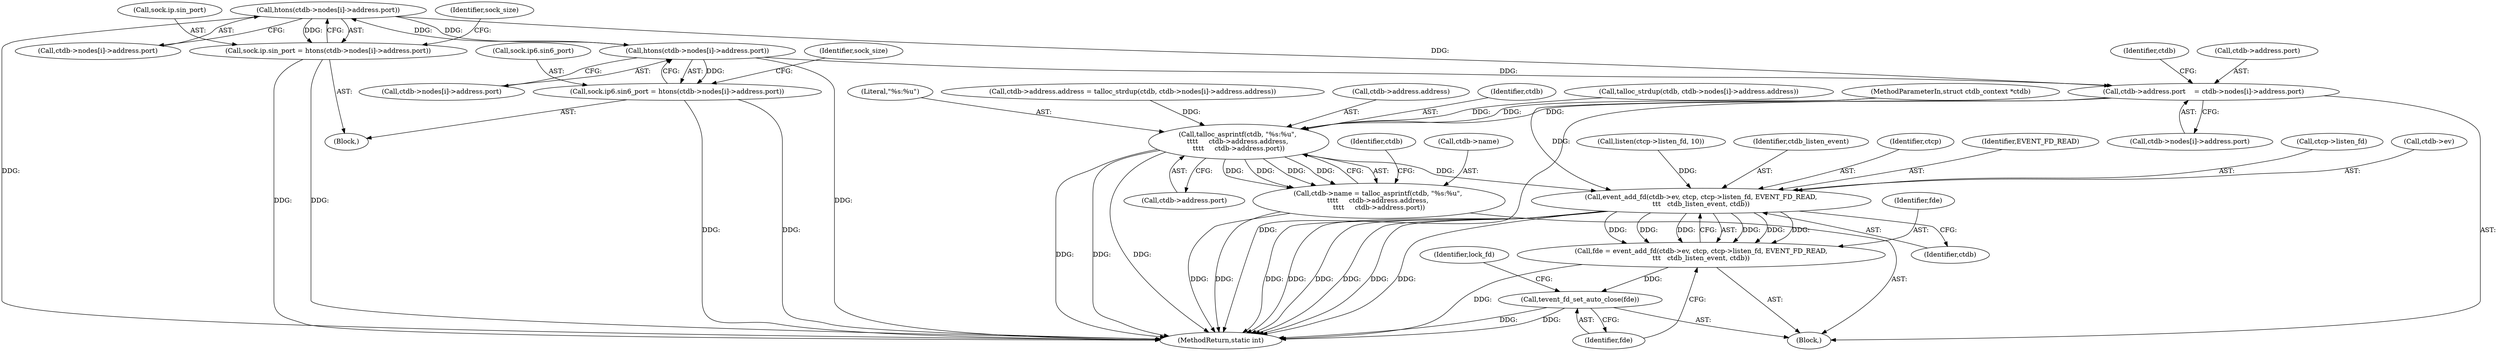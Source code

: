 digraph "0_samba_b9b9f6738fba5c32e87cb9c36b358355b444fb9b@array" {
"1000253" [label="(Call,htons(ctdb->nodes[i]->address.port))"];
"1000277" [label="(Call,htons(ctdb->nodes[i]->address.port))"];
"1000253" [label="(Call,htons(ctdb->nodes[i]->address.port))"];
"1000247" [label="(Call,sock.ip.sin_port = htons(ctdb->nodes[i]->address.port))"];
"1000392" [label="(Call,ctdb->address.port    = ctdb->nodes[i]->address.port)"];
"1000411" [label="(Call,talloc_asprintf(ctdb, \"%s:%u\", \n\t\t\t\t     ctdb->address.address, \n\t\t\t\t     ctdb->address.port))"];
"1000407" [label="(Call,ctdb->name = talloc_asprintf(ctdb, \"%s:%u\", \n\t\t\t\t     ctdb->address.address, \n\t\t\t\t     ctdb->address.port))"];
"1000467" [label="(Call,event_add_fd(ctdb->ev, ctcp, ctcp->listen_fd, EVENT_FD_READ,\n\t\t\t   ctdb_listen_event, ctdb))"];
"1000465" [label="(Call,fde = event_add_fd(ctdb->ev, ctcp, ctcp->listen_fd, EVENT_FD_READ,\n\t\t\t   ctdb_listen_event, ctdb))"];
"1000478" [label="(Call,tevent_fd_set_auto_close(fde))"];
"1000271" [label="(Call,sock.ip6.sin6_port = htons(ctdb->nodes[i]->address.port))"];
"1000500" [label="(MethodReturn,static int)"];
"1000411" [label="(Call,talloc_asprintf(ctdb, \"%s:%u\", \n\t\t\t\t     ctdb->address.address, \n\t\t\t\t     ctdb->address.port))"];
"1000375" [label="(Call,ctdb->address.address = talloc_strdup(ctdb, ctdb->nodes[i]->address.address))"];
"1000467" [label="(Call,event_add_fd(ctdb->ev, ctcp, ctcp->listen_fd, EVENT_FD_READ,\n\t\t\t   ctdb_listen_event, ctdb))"];
"1000414" [label="(Call,ctdb->address.address)"];
"1000412" [label="(Identifier,ctdb)"];
"1000472" [label="(Call,ctcp->listen_fd)"];
"1000248" [label="(Call,sock.ip.sin_port)"];
"1000254" [label="(Call,ctdb->nodes[i]->address.port)"];
"1000398" [label="(Call,ctdb->nodes[i]->address.port)"];
"1000468" [label="(Call,ctdb->ev)"];
"1000466" [label="(Identifier,fde)"];
"1000393" [label="(Call,ctdb->address.port)"];
"1000479" [label="(Identifier,fde)"];
"1000381" [label="(Call,talloc_strdup(ctdb, ctdb->nodes[i]->address.address))"];
"1000419" [label="(Call,ctdb->address.port)"];
"1000272" [label="(Call,sock.ip6.sin6_port)"];
"1000481" [label="(Identifier,lock_fd)"];
"1000426" [label="(Identifier,ctdb)"];
"1000456" [label="(Call,listen(ctcp->listen_fd, 10))"];
"1000478" [label="(Call,tevent_fd_set_auto_close(fde))"];
"1000465" [label="(Call,fde = event_add_fd(ctdb->ev, ctcp, ctcp->listen_fd, EVENT_FD_READ,\n\t\t\t   ctdb_listen_event, ctdb))"];
"1000477" [label="(Identifier,ctdb)"];
"1000408" [label="(Call,ctdb->name)"];
"1000409" [label="(Identifier,ctdb)"];
"1000271" [label="(Call,sock.ip6.sin6_port = htons(ctdb->nodes[i]->address.port))"];
"1000264" [label="(Identifier,sock_size)"];
"1000104" [label="(Block,)"];
"1000278" [label="(Call,ctdb->nodes[i]->address.port)"];
"1000247" [label="(Call,sock.ip.sin_port = htons(ctdb->nodes[i]->address.port))"];
"1000407" [label="(Call,ctdb->name = talloc_asprintf(ctdb, \"%s:%u\", \n\t\t\t\t     ctdb->address.address, \n\t\t\t\t     ctdb->address.port))"];
"1000413" [label="(Literal,\"%s:%u\")"];
"1000253" [label="(Call,htons(ctdb->nodes[i]->address.port))"];
"1000476" [label="(Identifier,ctdb_listen_event)"];
"1000471" [label="(Identifier,ctcp)"];
"1000288" [label="(Identifier,sock_size)"];
"1000392" [label="(Call,ctdb->address.port    = ctdb->nodes[i]->address.port)"];
"1000475" [label="(Identifier,EVENT_FD_READ)"];
"1000245" [label="(Block,)"];
"1000103" [label="(MethodParameterIn,struct ctdb_context *ctdb)"];
"1000277" [label="(Call,htons(ctdb->nodes[i]->address.port))"];
"1000253" -> "1000247"  [label="AST: "];
"1000253" -> "1000254"  [label="CFG: "];
"1000254" -> "1000253"  [label="AST: "];
"1000247" -> "1000253"  [label="CFG: "];
"1000253" -> "1000500"  [label="DDG: "];
"1000253" -> "1000247"  [label="DDG: "];
"1000277" -> "1000253"  [label="DDG: "];
"1000253" -> "1000277"  [label="DDG: "];
"1000253" -> "1000392"  [label="DDG: "];
"1000277" -> "1000271"  [label="AST: "];
"1000277" -> "1000278"  [label="CFG: "];
"1000278" -> "1000277"  [label="AST: "];
"1000271" -> "1000277"  [label="CFG: "];
"1000277" -> "1000500"  [label="DDG: "];
"1000277" -> "1000271"  [label="DDG: "];
"1000277" -> "1000392"  [label="DDG: "];
"1000247" -> "1000245"  [label="AST: "];
"1000248" -> "1000247"  [label="AST: "];
"1000264" -> "1000247"  [label="CFG: "];
"1000247" -> "1000500"  [label="DDG: "];
"1000247" -> "1000500"  [label="DDG: "];
"1000392" -> "1000104"  [label="AST: "];
"1000392" -> "1000398"  [label="CFG: "];
"1000393" -> "1000392"  [label="AST: "];
"1000398" -> "1000392"  [label="AST: "];
"1000409" -> "1000392"  [label="CFG: "];
"1000392" -> "1000500"  [label="DDG: "];
"1000392" -> "1000411"  [label="DDG: "];
"1000411" -> "1000407"  [label="AST: "];
"1000411" -> "1000419"  [label="CFG: "];
"1000412" -> "1000411"  [label="AST: "];
"1000413" -> "1000411"  [label="AST: "];
"1000414" -> "1000411"  [label="AST: "];
"1000419" -> "1000411"  [label="AST: "];
"1000407" -> "1000411"  [label="CFG: "];
"1000411" -> "1000500"  [label="DDG: "];
"1000411" -> "1000500"  [label="DDG: "];
"1000411" -> "1000500"  [label="DDG: "];
"1000411" -> "1000407"  [label="DDG: "];
"1000411" -> "1000407"  [label="DDG: "];
"1000411" -> "1000407"  [label="DDG: "];
"1000411" -> "1000407"  [label="DDG: "];
"1000381" -> "1000411"  [label="DDG: "];
"1000103" -> "1000411"  [label="DDG: "];
"1000375" -> "1000411"  [label="DDG: "];
"1000411" -> "1000467"  [label="DDG: "];
"1000407" -> "1000104"  [label="AST: "];
"1000408" -> "1000407"  [label="AST: "];
"1000426" -> "1000407"  [label="CFG: "];
"1000407" -> "1000500"  [label="DDG: "];
"1000407" -> "1000500"  [label="DDG: "];
"1000467" -> "1000465"  [label="AST: "];
"1000467" -> "1000477"  [label="CFG: "];
"1000468" -> "1000467"  [label="AST: "];
"1000471" -> "1000467"  [label="AST: "];
"1000472" -> "1000467"  [label="AST: "];
"1000475" -> "1000467"  [label="AST: "];
"1000476" -> "1000467"  [label="AST: "];
"1000477" -> "1000467"  [label="AST: "];
"1000465" -> "1000467"  [label="CFG: "];
"1000467" -> "1000500"  [label="DDG: "];
"1000467" -> "1000500"  [label="DDG: "];
"1000467" -> "1000500"  [label="DDG: "];
"1000467" -> "1000500"  [label="DDG: "];
"1000467" -> "1000500"  [label="DDG: "];
"1000467" -> "1000500"  [label="DDG: "];
"1000467" -> "1000465"  [label="DDG: "];
"1000467" -> "1000465"  [label="DDG: "];
"1000467" -> "1000465"  [label="DDG: "];
"1000467" -> "1000465"  [label="DDG: "];
"1000467" -> "1000465"  [label="DDG: "];
"1000467" -> "1000465"  [label="DDG: "];
"1000456" -> "1000467"  [label="DDG: "];
"1000103" -> "1000467"  [label="DDG: "];
"1000465" -> "1000104"  [label="AST: "];
"1000466" -> "1000465"  [label="AST: "];
"1000479" -> "1000465"  [label="CFG: "];
"1000465" -> "1000500"  [label="DDG: "];
"1000465" -> "1000478"  [label="DDG: "];
"1000478" -> "1000104"  [label="AST: "];
"1000478" -> "1000479"  [label="CFG: "];
"1000479" -> "1000478"  [label="AST: "];
"1000481" -> "1000478"  [label="CFG: "];
"1000478" -> "1000500"  [label="DDG: "];
"1000478" -> "1000500"  [label="DDG: "];
"1000271" -> "1000245"  [label="AST: "];
"1000272" -> "1000271"  [label="AST: "];
"1000288" -> "1000271"  [label="CFG: "];
"1000271" -> "1000500"  [label="DDG: "];
"1000271" -> "1000500"  [label="DDG: "];
}
